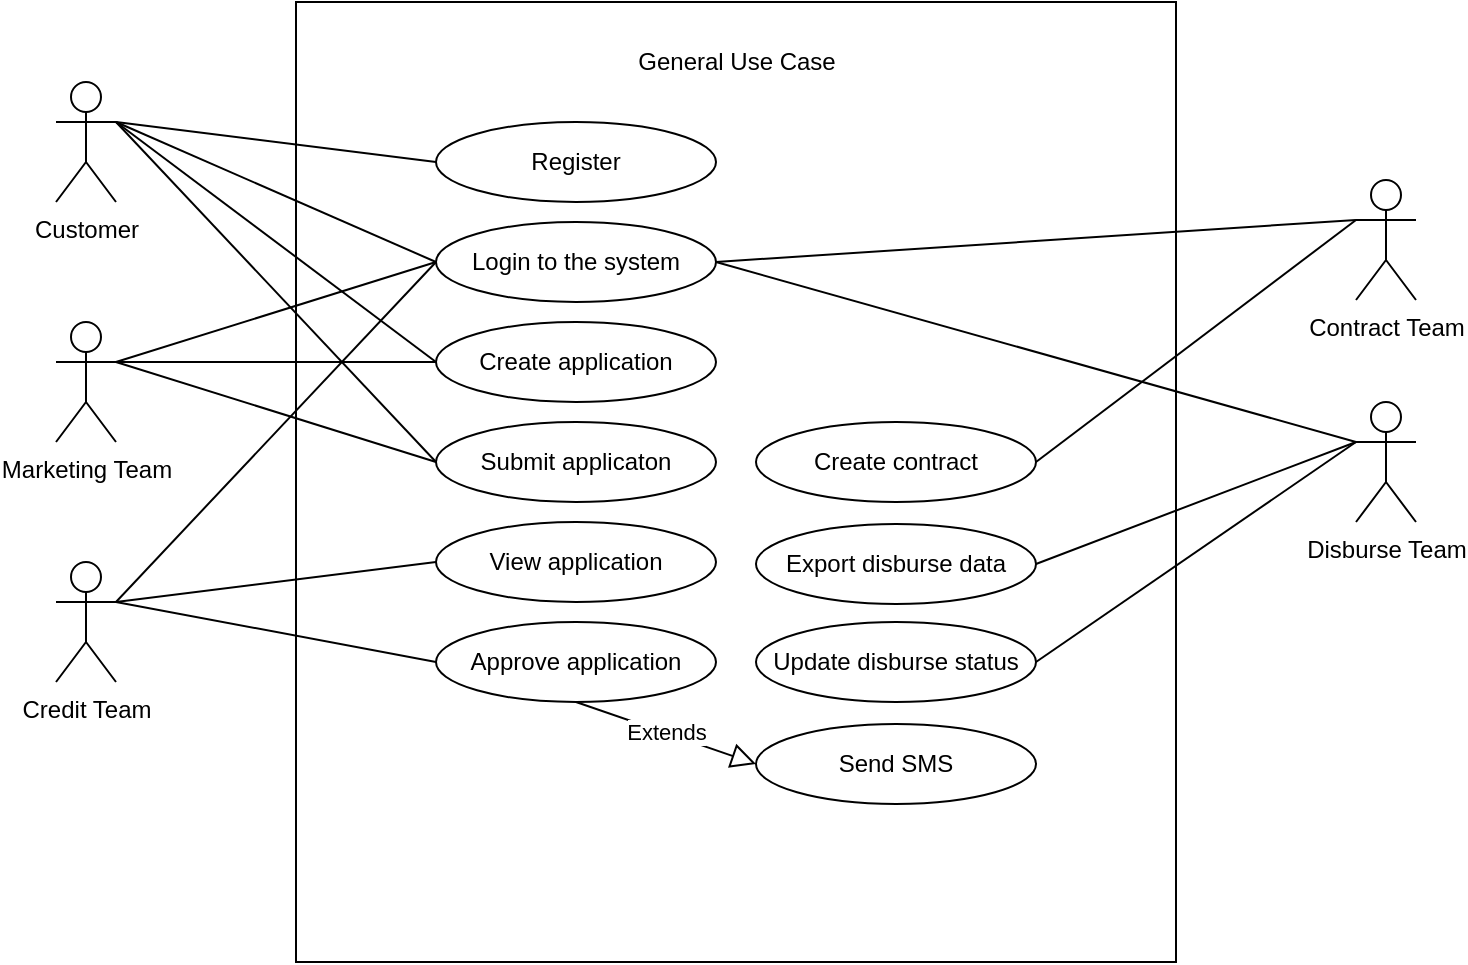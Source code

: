 <mxfile version="12.8.6" type="github">
  <diagram id="ctqfMFs7iCkkOpLoXyK4" name="Page-1">
    <mxGraphModel dx="1038" dy="548" grid="1" gridSize="10" guides="1" tooltips="1" connect="1" arrows="1" fold="1" page="1" pageScale="1" pageWidth="850" pageHeight="1100" math="0" shadow="0">
      <root>
        <mxCell id="0" />
        <mxCell id="1" parent="0" />
        <mxCell id="YpqkhLcCQVEWAdk90xiD-1" value="" style="html=1;labelPosition=center;verticalLabelPosition=top;align=center;verticalAlign=bottom;" parent="1" vertex="1">
          <mxGeometry x="160" y="40" width="440" height="480" as="geometry" />
        </mxCell>
        <mxCell id="6Bn9r2JWKJwzL0XetP5D-10" style="rounded=0;orthogonalLoop=1;jettySize=auto;html=1;exitX=1;exitY=0.333;exitDx=0;exitDy=0;exitPerimeter=0;entryX=0;entryY=0.5;entryDx=0;entryDy=0;endArrow=none;endFill=0;" parent="1" source="6Bn9r2JWKJwzL0XetP5D-3" target="6Bn9r2JWKJwzL0XetP5D-5" edge="1">
          <mxGeometry relative="1" as="geometry" />
        </mxCell>
        <mxCell id="6Bn9r2JWKJwzL0XetP5D-14" style="edgeStyle=none;rounded=0;orthogonalLoop=1;jettySize=auto;html=1;exitX=1;exitY=0.333;exitDx=0;exitDy=0;exitPerimeter=0;entryX=0;entryY=0.5;entryDx=0;entryDy=0;endArrow=none;endFill=0;" parent="1" source="6Bn9r2JWKJwzL0XetP5D-3" target="6Bn9r2JWKJwzL0XetP5D-13" edge="1">
          <mxGeometry relative="1" as="geometry" />
        </mxCell>
        <mxCell id="6Bn9r2JWKJwzL0XetP5D-3" value="Marketing Team" style="shape=umlActor;verticalLabelPosition=bottom;labelBackgroundColor=#ffffff;verticalAlign=top;html=1;" parent="1" vertex="1">
          <mxGeometry x="40" y="200" width="30" height="60" as="geometry" />
        </mxCell>
        <mxCell id="6Bn9r2JWKJwzL0XetP5D-5" value="Login to the system" style="ellipse;whiteSpace=wrap;html=1;" parent="1" vertex="1">
          <mxGeometry x="230" y="150" width="140" height="40" as="geometry" />
        </mxCell>
        <mxCell id="6Bn9r2JWKJwzL0XetP5D-11" value="Create application" style="ellipse;whiteSpace=wrap;html=1;" parent="1" vertex="1">
          <mxGeometry x="230" y="200" width="140" height="40" as="geometry" />
        </mxCell>
        <mxCell id="6Bn9r2JWKJwzL0XetP5D-12" style="rounded=0;orthogonalLoop=1;jettySize=auto;html=1;entryX=0;entryY=0.5;entryDx=0;entryDy=0;exitX=1;exitY=0.333;exitDx=0;exitDy=0;exitPerimeter=0;endArrow=none;endFill=0;" parent="1" source="6Bn9r2JWKJwzL0XetP5D-3" target="6Bn9r2JWKJwzL0XetP5D-11" edge="1">
          <mxGeometry relative="1" as="geometry">
            <mxPoint x="-170" y="115" as="sourcePoint" />
            <mxPoint x="128.2" y="40" as="targetPoint" />
          </mxGeometry>
        </mxCell>
        <mxCell id="6Bn9r2JWKJwzL0XetP5D-13" value="Submit applicaton" style="ellipse;whiteSpace=wrap;html=1;" parent="1" vertex="1">
          <mxGeometry x="230" y="250" width="140" height="40" as="geometry" />
        </mxCell>
        <mxCell id="6Bn9r2JWKJwzL0XetP5D-17" style="edgeStyle=none;rounded=0;orthogonalLoop=1;jettySize=auto;html=1;exitX=1;exitY=0.333;exitDx=0;exitDy=0;exitPerimeter=0;entryX=0;entryY=0.5;entryDx=0;entryDy=0;endArrow=none;endFill=0;" parent="1" source="6Bn9r2JWKJwzL0XetP5D-15" target="6Bn9r2JWKJwzL0XetP5D-5" edge="1">
          <mxGeometry relative="1" as="geometry" />
        </mxCell>
        <mxCell id="6Bn9r2JWKJwzL0XetP5D-18" style="edgeStyle=none;rounded=0;orthogonalLoop=1;jettySize=auto;html=1;exitX=1;exitY=0.333;exitDx=0;exitDy=0;exitPerimeter=0;entryX=0;entryY=0.5;entryDx=0;entryDy=0;endArrow=none;endFill=0;" parent="1" source="6Bn9r2JWKJwzL0XetP5D-15" target="6Bn9r2JWKJwzL0XetP5D-16" edge="1">
          <mxGeometry relative="1" as="geometry" />
        </mxCell>
        <mxCell id="6Bn9r2JWKJwzL0XetP5D-20" style="edgeStyle=none;rounded=0;orthogonalLoop=1;jettySize=auto;html=1;exitX=1;exitY=0.333;exitDx=0;exitDy=0;exitPerimeter=0;entryX=0;entryY=0.5;entryDx=0;entryDy=0;endArrow=none;endFill=0;" parent="1" source="6Bn9r2JWKJwzL0XetP5D-15" target="6Bn9r2JWKJwzL0XetP5D-19" edge="1">
          <mxGeometry relative="1" as="geometry" />
        </mxCell>
        <mxCell id="6Bn9r2JWKJwzL0XetP5D-15" value="Credit Team" style="shape=umlActor;verticalLabelPosition=bottom;labelBackgroundColor=#ffffff;verticalAlign=top;html=1;" parent="1" vertex="1">
          <mxGeometry x="40" y="320" width="30" height="60" as="geometry" />
        </mxCell>
        <mxCell id="6Bn9r2JWKJwzL0XetP5D-16" value="View application" style="ellipse;whiteSpace=wrap;html=1;" parent="1" vertex="1">
          <mxGeometry x="230" y="300" width="140" height="40" as="geometry" />
        </mxCell>
        <mxCell id="6Bn9r2JWKJwzL0XetP5D-19" value="Approve application" style="ellipse;whiteSpace=wrap;html=1;" parent="1" vertex="1">
          <mxGeometry x="230" y="350" width="140" height="40" as="geometry" />
        </mxCell>
        <mxCell id="6Bn9r2JWKJwzL0XetP5D-21" value="General Use Case" style="text;html=1;strokeColor=none;fillColor=none;align=center;verticalAlign=middle;whiteSpace=wrap;rounded=0;" parent="1" vertex="1">
          <mxGeometry x="307.5" y="60" width="145" height="20" as="geometry" />
        </mxCell>
        <mxCell id="6Bn9r2JWKJwzL0XetP5D-22" value="Send SMS" style="ellipse;whiteSpace=wrap;html=1;" parent="1" vertex="1">
          <mxGeometry x="390" y="401" width="140" height="40" as="geometry" />
        </mxCell>
        <mxCell id="6Bn9r2JWKJwzL0XetP5D-25" value="Extends" style="endArrow=block;endSize=10;endFill=0;html=1;exitX=0.5;exitY=1;exitDx=0;exitDy=0;entryX=0;entryY=0.5;entryDx=0;entryDy=0;" parent="1" source="6Bn9r2JWKJwzL0XetP5D-19" target="6Bn9r2JWKJwzL0XetP5D-22" edge="1">
          <mxGeometry width="160" relative="1" as="geometry">
            <mxPoint x="-20" y="451" as="sourcePoint" />
            <mxPoint x="140" y="451" as="targetPoint" />
          </mxGeometry>
        </mxCell>
        <mxCell id="6Bn9r2JWKJwzL0XetP5D-29" style="edgeStyle=none;rounded=0;orthogonalLoop=1;jettySize=auto;html=1;exitX=0;exitY=0.333;exitDx=0;exitDy=0;exitPerimeter=0;entryX=1;entryY=0.5;entryDx=0;entryDy=0;endArrow=none;endFill=0;" parent="1" source="6Bn9r2JWKJwzL0XetP5D-26" target="6Bn9r2JWKJwzL0XetP5D-28" edge="1">
          <mxGeometry relative="1" as="geometry" />
        </mxCell>
        <mxCell id="6Bn9r2JWKJwzL0XetP5D-34" style="edgeStyle=none;rounded=0;orthogonalLoop=1;jettySize=auto;html=1;exitX=0;exitY=0.333;exitDx=0;exitDy=0;exitPerimeter=0;endArrow=none;endFill=0;endSize=10;entryX=1;entryY=0.5;entryDx=0;entryDy=0;" parent="1" source="6Bn9r2JWKJwzL0XetP5D-26" target="6Bn9r2JWKJwzL0XetP5D-5" edge="1">
          <mxGeometry relative="1" as="geometry">
            <mxPoint x="370" y="110" as="targetPoint" />
          </mxGeometry>
        </mxCell>
        <mxCell id="6Bn9r2JWKJwzL0XetP5D-26" value="Contract Team" style="shape=umlActor;verticalLabelPosition=bottom;labelBackgroundColor=#ffffff;verticalAlign=top;html=1;" parent="1" vertex="1">
          <mxGeometry x="690" y="129" width="30" height="60" as="geometry" />
        </mxCell>
        <mxCell id="6Bn9r2JWKJwzL0XetP5D-28" value="Create contract" style="ellipse;whiteSpace=wrap;html=1;" parent="1" vertex="1">
          <mxGeometry x="390" y="250" width="140" height="40" as="geometry" />
        </mxCell>
        <mxCell id="6Bn9r2JWKJwzL0XetP5D-33" style="edgeStyle=none;rounded=0;orthogonalLoop=1;jettySize=auto;html=1;exitX=0;exitY=0.333;exitDx=0;exitDy=0;exitPerimeter=0;entryX=1;entryY=0.5;entryDx=0;entryDy=0;endArrow=none;endFill=0;endSize=10;" parent="1" source="6Bn9r2JWKJwzL0XetP5D-30" target="6Bn9r2JWKJwzL0XetP5D-5" edge="1">
          <mxGeometry relative="1" as="geometry" />
        </mxCell>
        <mxCell id="6Bn9r2JWKJwzL0XetP5D-30" value="Disburse Team" style="shape=umlActor;verticalLabelPosition=bottom;labelBackgroundColor=#ffffff;verticalAlign=top;html=1;" parent="1" vertex="1">
          <mxGeometry x="690" y="240" width="30" height="60" as="geometry" />
        </mxCell>
        <mxCell id="6Bn9r2JWKJwzL0XetP5D-32" style="edgeStyle=none;rounded=0;orthogonalLoop=1;jettySize=auto;html=1;exitX=1;exitY=0.5;exitDx=0;exitDy=0;entryX=0;entryY=0.333;entryDx=0;entryDy=0;entryPerimeter=0;endArrow=none;endFill=0;endSize=10;" parent="1" source="6Bn9r2JWKJwzL0XetP5D-31" target="6Bn9r2JWKJwzL0XetP5D-30" edge="1">
          <mxGeometry relative="1" as="geometry" />
        </mxCell>
        <mxCell id="6Bn9r2JWKJwzL0XetP5D-31" value="Export disburse data" style="ellipse;whiteSpace=wrap;html=1;" parent="1" vertex="1">
          <mxGeometry x="390" y="301" width="140" height="40" as="geometry" />
        </mxCell>
        <mxCell id="6Bn9r2JWKJwzL0XetP5D-36" style="edgeStyle=none;rounded=0;orthogonalLoop=1;jettySize=auto;html=1;exitX=1;exitY=0.5;exitDx=0;exitDy=0;entryX=0;entryY=0.333;entryDx=0;entryDy=0;entryPerimeter=0;endArrow=none;endFill=0;endSize=10;" parent="1" source="6Bn9r2JWKJwzL0XetP5D-35" target="6Bn9r2JWKJwzL0XetP5D-30" edge="1">
          <mxGeometry relative="1" as="geometry" />
        </mxCell>
        <mxCell id="6Bn9r2JWKJwzL0XetP5D-35" value="Update disburse status" style="ellipse;whiteSpace=wrap;html=1;" parent="1" vertex="1">
          <mxGeometry x="390" y="350" width="140" height="40" as="geometry" />
        </mxCell>
        <mxCell id="uJaC8ESkhGeO-SVFB0T2-4" style="rounded=0;orthogonalLoop=1;jettySize=auto;html=1;exitX=1;exitY=0.333;exitDx=0;exitDy=0;exitPerimeter=0;endArrow=none;endFill=0;entryX=0;entryY=0.5;entryDx=0;entryDy=0;" parent="1" source="uJaC8ESkhGeO-SVFB0T2-2" target="6Bn9r2JWKJwzL0XetP5D-5" edge="1">
          <mxGeometry relative="1" as="geometry" />
        </mxCell>
        <mxCell id="uJaC8ESkhGeO-SVFB0T2-5" style="edgeStyle=none;rounded=0;orthogonalLoop=1;jettySize=auto;html=1;exitX=1;exitY=0.333;exitDx=0;exitDy=0;exitPerimeter=0;endArrow=none;endFill=0;entryX=0;entryY=0.5;entryDx=0;entryDy=0;" parent="1" source="uJaC8ESkhGeO-SVFB0T2-2" target="6Bn9r2JWKJwzL0XetP5D-11" edge="1">
          <mxGeometry relative="1" as="geometry">
            <mxPoint x="230" y="160" as="targetPoint" />
          </mxGeometry>
        </mxCell>
        <mxCell id="uJaC8ESkhGeO-SVFB0T2-8" style="edgeStyle=none;rounded=0;orthogonalLoop=1;jettySize=auto;html=1;exitX=1;exitY=0.333;exitDx=0;exitDy=0;exitPerimeter=0;endArrow=none;endFill=0;entryX=0;entryY=0.5;entryDx=0;entryDy=0;" parent="1" source="uJaC8ESkhGeO-SVFB0T2-2" target="6Bn9r2JWKJwzL0XetP5D-13" edge="1">
          <mxGeometry relative="1" as="geometry">
            <mxPoint x="230" y="210" as="targetPoint" />
          </mxGeometry>
        </mxCell>
        <mxCell id="cy1SNMkF42IprJVExHJG-4" style="edgeStyle=none;rounded=0;orthogonalLoop=1;jettySize=auto;html=1;exitX=1;exitY=0.333;exitDx=0;exitDy=0;exitPerimeter=0;entryX=0;entryY=0.5;entryDx=0;entryDy=0;endArrow=none;endFill=0;" parent="1" source="uJaC8ESkhGeO-SVFB0T2-2" target="cy1SNMkF42IprJVExHJG-3" edge="1">
          <mxGeometry relative="1" as="geometry" />
        </mxCell>
        <mxCell id="uJaC8ESkhGeO-SVFB0T2-2" value="Customer" style="shape=umlActor;verticalLabelPosition=bottom;labelBackgroundColor=#ffffff;verticalAlign=top;html=1;" parent="1" vertex="1">
          <mxGeometry x="40" y="80" width="30" height="60" as="geometry" />
        </mxCell>
        <mxCell id="cy1SNMkF42IprJVExHJG-3" value="Register" style="ellipse;whiteSpace=wrap;html=1;" parent="1" vertex="1">
          <mxGeometry x="230" y="100" width="140" height="40" as="geometry" />
        </mxCell>
      </root>
    </mxGraphModel>
  </diagram>
</mxfile>
